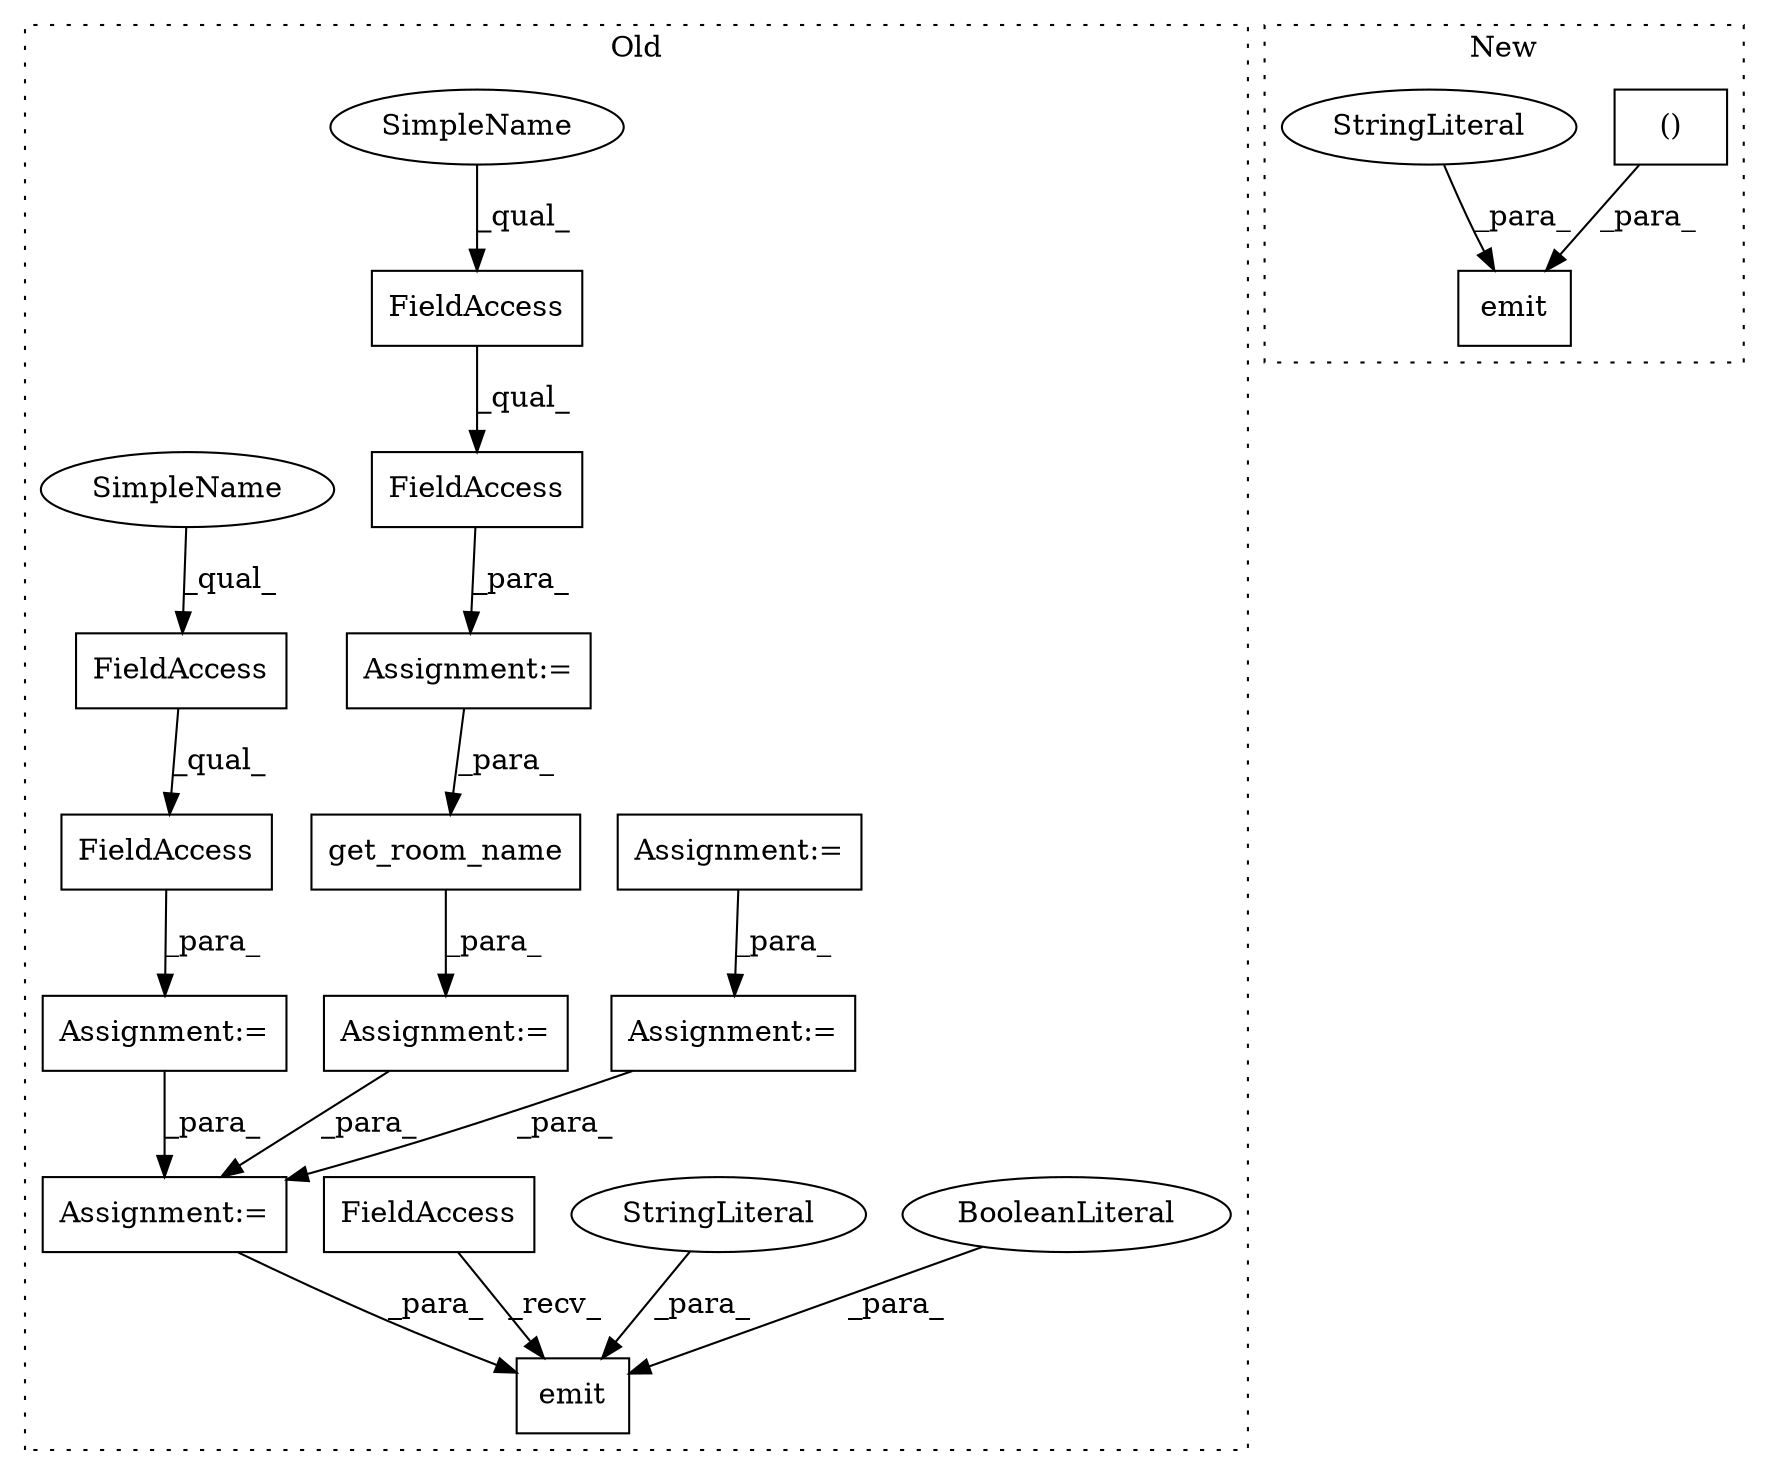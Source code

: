 digraph G {
subgraph cluster0 {
1 [label="get_room_name" a="32" s="13529,13550" l="14,1" shape="box"];
5 [label="emit" a="32" s="13710,13762" l="5,1" shape="box"];
6 [label="BooleanLiteral" a="9" s="13757" l="5" shape="ellipse"];
7 [label="StringLiteral" a="45" s="13715" l="14" shape="ellipse"];
8 [label="FieldAccess" a="22" s="13698" l="11" shape="box"];
9 [label="Assignment:=" a="7" s="13630" l="1" shape="box"];
10 [label="Assignment:=" a="7" s="13522" l="1" shape="box"];
11 [label="Assignment:=" a="7" s="13241" l="11" shape="box"];
12 [label="Assignment:=" a="7" s="13422" l="1" shape="box"];
13 [label="Assignment:=" a="7" s="13488" l="1" shape="box"];
14 [label="FieldAccess" a="22" s="13489" l="18" shape="box"];
15 [label="FieldAccess" a="22" s="13489" l="15" shape="box"];
16 [label="FieldAccess" a="22" s="13390" l="14" shape="box"];
17 [label="FieldAccess" a="22" s="13390" l="17" shape="box"];
18 [label="Assignment:=" a="7" s="13389" l="1" shape="box"];
19 [label="SimpleName" a="42" s="13489" l="8" shape="ellipse"];
20 [label="SimpleName" a="42" s="13390" l="8" shape="ellipse"];
label = "Old";
style="dotted";
}
subgraph cluster1 {
2 [label="emit" a="32" s="6229,6275" l="5,2" shape="box"];
3 [label="()" a="106" s="6250" l="25" shape="box"];
4 [label="StringLiteral" a="45" s="6234" l="10" shape="ellipse"];
label = "New";
style="dotted";
}
1 -> 10 [label="_para_"];
3 -> 2 [label="_para_"];
4 -> 2 [label="_para_"];
6 -> 5 [label="_para_"];
7 -> 5 [label="_para_"];
8 -> 5 [label="_recv_"];
9 -> 5 [label="_para_"];
10 -> 9 [label="_para_"];
11 -> 12 [label="_para_"];
12 -> 9 [label="_para_"];
13 -> 1 [label="_para_"];
14 -> 13 [label="_para_"];
15 -> 14 [label="_qual_"];
16 -> 17 [label="_qual_"];
17 -> 18 [label="_para_"];
18 -> 9 [label="_para_"];
19 -> 15 [label="_qual_"];
20 -> 16 [label="_qual_"];
}
